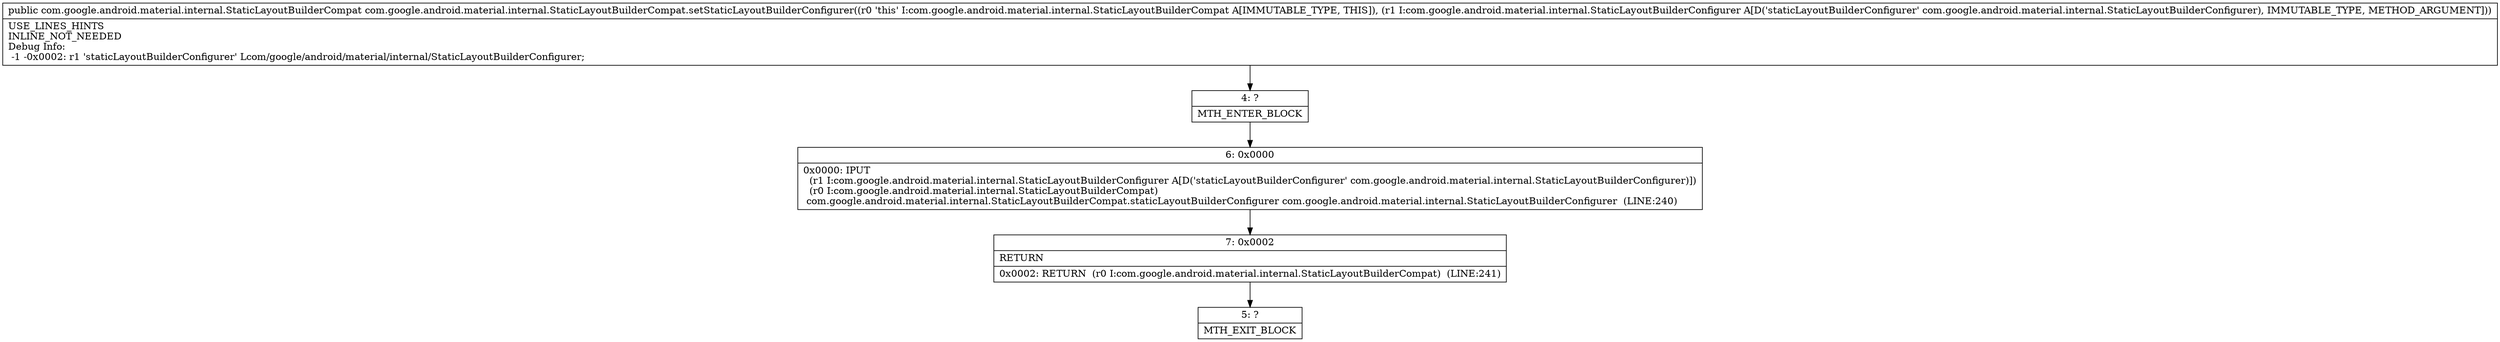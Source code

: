 digraph "CFG forcom.google.android.material.internal.StaticLayoutBuilderCompat.setStaticLayoutBuilderConfigurer(Lcom\/google\/android\/material\/internal\/StaticLayoutBuilderConfigurer;)Lcom\/google\/android\/material\/internal\/StaticLayoutBuilderCompat;" {
Node_4 [shape=record,label="{4\:\ ?|MTH_ENTER_BLOCK\l}"];
Node_6 [shape=record,label="{6\:\ 0x0000|0x0000: IPUT  \l  (r1 I:com.google.android.material.internal.StaticLayoutBuilderConfigurer A[D('staticLayoutBuilderConfigurer' com.google.android.material.internal.StaticLayoutBuilderConfigurer)])\l  (r0 I:com.google.android.material.internal.StaticLayoutBuilderCompat)\l com.google.android.material.internal.StaticLayoutBuilderCompat.staticLayoutBuilderConfigurer com.google.android.material.internal.StaticLayoutBuilderConfigurer  (LINE:240)\l}"];
Node_7 [shape=record,label="{7\:\ 0x0002|RETURN\l|0x0002: RETURN  (r0 I:com.google.android.material.internal.StaticLayoutBuilderCompat)  (LINE:241)\l}"];
Node_5 [shape=record,label="{5\:\ ?|MTH_EXIT_BLOCK\l}"];
MethodNode[shape=record,label="{public com.google.android.material.internal.StaticLayoutBuilderCompat com.google.android.material.internal.StaticLayoutBuilderCompat.setStaticLayoutBuilderConfigurer((r0 'this' I:com.google.android.material.internal.StaticLayoutBuilderCompat A[IMMUTABLE_TYPE, THIS]), (r1 I:com.google.android.material.internal.StaticLayoutBuilderConfigurer A[D('staticLayoutBuilderConfigurer' com.google.android.material.internal.StaticLayoutBuilderConfigurer), IMMUTABLE_TYPE, METHOD_ARGUMENT]))  | USE_LINES_HINTS\lINLINE_NOT_NEEDED\lDebug Info:\l  \-1 \-0x0002: r1 'staticLayoutBuilderConfigurer' Lcom\/google\/android\/material\/internal\/StaticLayoutBuilderConfigurer;\l}"];
MethodNode -> Node_4;Node_4 -> Node_6;
Node_6 -> Node_7;
Node_7 -> Node_5;
}

